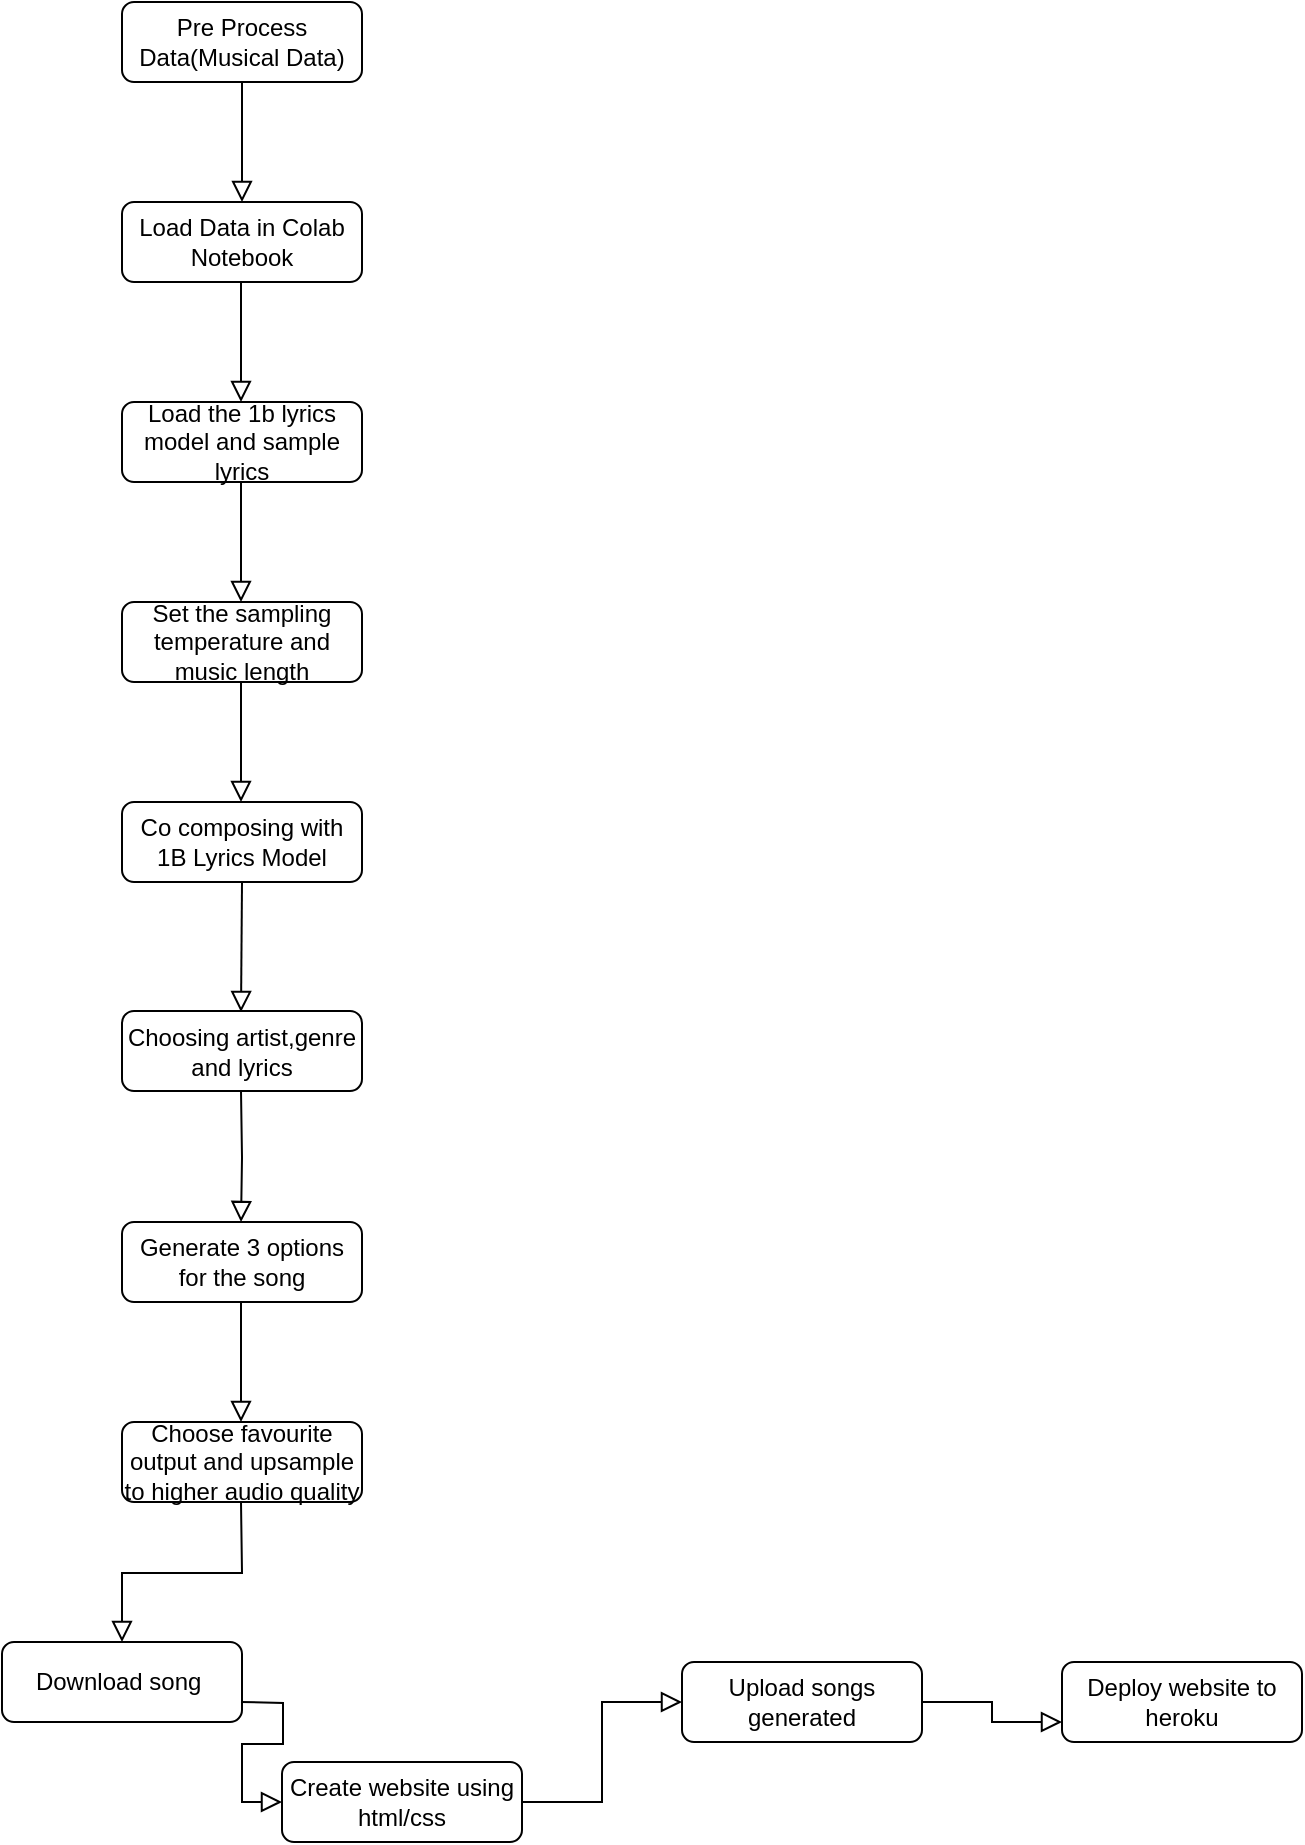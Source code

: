<mxfile version="14.9.0" type="device"><diagram id="C5RBs43oDa-KdzZeNtuy" name="Page-1"><mxGraphModel dx="2076" dy="1042" grid="0" gridSize="10" guides="1" tooltips="1" connect="1" arrows="1" fold="1" page="1" pageScale="1" pageWidth="827" pageHeight="1169" math="0" shadow="0"><root><mxCell id="WIyWlLk6GJQsqaUBKTNV-0"/><mxCell id="WIyWlLk6GJQsqaUBKTNV-1" parent="WIyWlLk6GJQsqaUBKTNV-0"/><mxCell id="WIyWlLk6GJQsqaUBKTNV-2" value="" style="rounded=0;html=1;jettySize=auto;orthogonalLoop=1;fontSize=11;endArrow=block;endFill=0;endSize=8;strokeWidth=1;shadow=0;labelBackgroundColor=none;edgeStyle=orthogonalEdgeStyle;entryX=0.5;entryY=0;entryDx=0;entryDy=0;" parent="WIyWlLk6GJQsqaUBKTNV-1" source="WIyWlLk6GJQsqaUBKTNV-3" target="CYq0hDn8ERqnUCvJcFfO-0" edge="1"><mxGeometry relative="1" as="geometry"><mxPoint x="220" y="175" as="targetPoint"/></mxGeometry></mxCell><mxCell id="WIyWlLk6GJQsqaUBKTNV-3" value="Pre Process Data(Musical Data)" style="rounded=1;whiteSpace=wrap;html=1;fontSize=12;glass=0;strokeWidth=1;shadow=0;" parent="WIyWlLk6GJQsqaUBKTNV-1" vertex="1"><mxGeometry x="160" y="80" width="120" height="40" as="geometry"/></mxCell><mxCell id="CYq0hDn8ERqnUCvJcFfO-0" value="Load Data in Colab Notebook" style="rounded=1;whiteSpace=wrap;html=1;fontSize=12;glass=0;strokeWidth=1;shadow=0;" vertex="1" parent="WIyWlLk6GJQsqaUBKTNV-1"><mxGeometry x="160" y="180" width="120" height="40" as="geometry"/></mxCell><mxCell id="CYq0hDn8ERqnUCvJcFfO-1" value="Load the 1b lyrics model and sample lyrics" style="rounded=1;whiteSpace=wrap;html=1;fontSize=12;glass=0;strokeWidth=1;shadow=0;" vertex="1" parent="WIyWlLk6GJQsqaUBKTNV-1"><mxGeometry x="160" y="280" width="120" height="40" as="geometry"/></mxCell><mxCell id="CYq0hDn8ERqnUCvJcFfO-2" value="" style="rounded=0;html=1;jettySize=auto;orthogonalLoop=1;fontSize=11;endArrow=block;endFill=0;endSize=8;strokeWidth=1;shadow=0;labelBackgroundColor=none;edgeStyle=orthogonalEdgeStyle;entryX=0.5;entryY=0;entryDx=0;entryDy=0;" edge="1" parent="WIyWlLk6GJQsqaUBKTNV-1"><mxGeometry relative="1" as="geometry"><mxPoint x="219.5" y="220" as="sourcePoint"/><mxPoint x="219.5" y="280" as="targetPoint"/></mxGeometry></mxCell><mxCell id="CYq0hDn8ERqnUCvJcFfO-3" value="" style="rounded=0;html=1;jettySize=auto;orthogonalLoop=1;fontSize=11;endArrow=block;endFill=0;endSize=8;strokeWidth=1;shadow=0;labelBackgroundColor=none;edgeStyle=orthogonalEdgeStyle;entryX=0.5;entryY=0;entryDx=0;entryDy=0;" edge="1" parent="WIyWlLk6GJQsqaUBKTNV-1"><mxGeometry relative="1" as="geometry"><mxPoint x="219.5" y="320" as="sourcePoint"/><mxPoint x="219.5" y="380" as="targetPoint"/></mxGeometry></mxCell><mxCell id="CYq0hDn8ERqnUCvJcFfO-4" value="Set the sampling temperature and music length" style="rounded=1;whiteSpace=wrap;html=1;fontSize=12;glass=0;strokeWidth=1;shadow=0;" vertex="1" parent="WIyWlLk6GJQsqaUBKTNV-1"><mxGeometry x="160" y="380" width="120" height="40" as="geometry"/></mxCell><mxCell id="CYq0hDn8ERqnUCvJcFfO-6" value="" style="rounded=0;html=1;jettySize=auto;orthogonalLoop=1;fontSize=11;endArrow=block;endFill=0;endSize=8;strokeWidth=1;shadow=0;labelBackgroundColor=none;edgeStyle=orthogonalEdgeStyle;entryX=0.5;entryY=0;entryDx=0;entryDy=0;" edge="1" parent="WIyWlLk6GJQsqaUBKTNV-1"><mxGeometry relative="1" as="geometry"><mxPoint x="219.5" y="420" as="sourcePoint"/><mxPoint x="219.5" y="480" as="targetPoint"/></mxGeometry></mxCell><mxCell id="CYq0hDn8ERqnUCvJcFfO-9" value="Co composing with 1B Lyrics Model" style="rounded=1;whiteSpace=wrap;html=1;fontSize=12;glass=0;strokeWidth=1;shadow=0;" vertex="1" parent="WIyWlLk6GJQsqaUBKTNV-1"><mxGeometry x="160" y="480" width="120" height="40" as="geometry"/></mxCell><mxCell id="CYq0hDn8ERqnUCvJcFfO-10" value="Choosing artist,genre and lyrics" style="rounded=1;whiteSpace=wrap;html=1;fontSize=12;glass=0;strokeWidth=1;shadow=0;" vertex="1" parent="WIyWlLk6GJQsqaUBKTNV-1"><mxGeometry x="160" y="584.5" width="120" height="40" as="geometry"/></mxCell><mxCell id="CYq0hDn8ERqnUCvJcFfO-11" value="" style="rounded=0;html=1;jettySize=auto;orthogonalLoop=1;fontSize=11;endArrow=block;endFill=0;endSize=8;strokeWidth=1;shadow=0;labelBackgroundColor=none;edgeStyle=orthogonalEdgeStyle;entryX=0.5;entryY=0;entryDx=0;entryDy=0;exitX=0.5;exitY=1;exitDx=0;exitDy=0;" edge="1" parent="WIyWlLk6GJQsqaUBKTNV-1" source="CYq0hDn8ERqnUCvJcFfO-9"><mxGeometry relative="1" as="geometry"><mxPoint x="219.5" y="525" as="sourcePoint"/><mxPoint x="219.5" y="585" as="targetPoint"/></mxGeometry></mxCell><mxCell id="CYq0hDn8ERqnUCvJcFfO-14" value="Generate 3 options for the song" style="rounded=1;whiteSpace=wrap;html=1;fontSize=12;glass=0;strokeWidth=1;shadow=0;" vertex="1" parent="WIyWlLk6GJQsqaUBKTNV-1"><mxGeometry x="160" y="690" width="120" height="40" as="geometry"/></mxCell><mxCell id="CYq0hDn8ERqnUCvJcFfO-17" value="" style="rounded=0;html=1;jettySize=auto;orthogonalLoop=1;fontSize=11;endArrow=block;endFill=0;endSize=8;strokeWidth=1;shadow=0;labelBackgroundColor=none;edgeStyle=orthogonalEdgeStyle;entryX=0.496;entryY=0;entryDx=0;entryDy=0;entryPerimeter=0;" edge="1" parent="WIyWlLk6GJQsqaUBKTNV-1" target="CYq0hDn8ERqnUCvJcFfO-14"><mxGeometry relative="1" as="geometry"><mxPoint x="219.5" y="624.5" as="sourcePoint"/><mxPoint x="219.5" y="684.5" as="targetPoint"/></mxGeometry></mxCell><mxCell id="CYq0hDn8ERqnUCvJcFfO-18" value="" style="rounded=0;html=1;jettySize=auto;orthogonalLoop=1;fontSize=11;endArrow=block;endFill=0;endSize=8;strokeWidth=1;shadow=0;labelBackgroundColor=none;edgeStyle=orthogonalEdgeStyle;entryX=0.5;entryY=0;entryDx=0;entryDy=0;" edge="1" parent="WIyWlLk6GJQsqaUBKTNV-1"><mxGeometry relative="1" as="geometry"><mxPoint x="219.5" y="730" as="sourcePoint"/><mxPoint x="219.5" y="790" as="targetPoint"/></mxGeometry></mxCell><mxCell id="CYq0hDn8ERqnUCvJcFfO-20" value="Choose favourite output and upsample to higher audio quality" style="rounded=1;whiteSpace=wrap;html=1;fontSize=12;glass=0;strokeWidth=1;shadow=0;" vertex="1" parent="WIyWlLk6GJQsqaUBKTNV-1"><mxGeometry x="160" y="790" width="120" height="40" as="geometry"/></mxCell><mxCell id="CYq0hDn8ERqnUCvJcFfO-21" value="" style="rounded=0;html=1;jettySize=auto;orthogonalLoop=1;fontSize=11;endArrow=block;endFill=0;endSize=8;strokeWidth=1;shadow=0;labelBackgroundColor=none;edgeStyle=orthogonalEdgeStyle;entryX=0.5;entryY=0;entryDx=0;entryDy=0;" edge="1" parent="WIyWlLk6GJQsqaUBKTNV-1" target="CYq0hDn8ERqnUCvJcFfO-23"><mxGeometry relative="1" as="geometry"><mxPoint x="219.5" y="830" as="sourcePoint"/><mxPoint x="219.52" y="895.5" as="targetPoint"/></mxGeometry></mxCell><mxCell id="CYq0hDn8ERqnUCvJcFfO-23" value="Download song&amp;nbsp;" style="rounded=1;whiteSpace=wrap;html=1;fontSize=12;glass=0;strokeWidth=1;shadow=0;" vertex="1" parent="WIyWlLk6GJQsqaUBKTNV-1"><mxGeometry x="100" y="900" width="120" height="40" as="geometry"/></mxCell><mxCell id="CYq0hDn8ERqnUCvJcFfO-24" value="" style="rounded=0;html=1;jettySize=auto;orthogonalLoop=1;fontSize=11;endArrow=block;endFill=0;endSize=8;strokeWidth=1;shadow=0;labelBackgroundColor=none;edgeStyle=orthogonalEdgeStyle;entryX=0;entryY=0.5;entryDx=0;entryDy=0;" edge="1" parent="WIyWlLk6GJQsqaUBKTNV-1" target="CYq0hDn8ERqnUCvJcFfO-25"><mxGeometry relative="1" as="geometry"><mxPoint x="219.5" y="930" as="sourcePoint"/><mxPoint x="219.5" y="990" as="targetPoint"/></mxGeometry></mxCell><mxCell id="CYq0hDn8ERqnUCvJcFfO-25" value="Create website using html/css" style="rounded=1;whiteSpace=wrap;html=1;fontSize=12;glass=0;strokeWidth=1;shadow=0;" vertex="1" parent="WIyWlLk6GJQsqaUBKTNV-1"><mxGeometry x="240" y="960" width="120" height="40" as="geometry"/></mxCell><mxCell id="CYq0hDn8ERqnUCvJcFfO-27" value="Upload songs generated" style="rounded=1;whiteSpace=wrap;html=1;fontSize=12;glass=0;strokeWidth=1;shadow=0;" vertex="1" parent="WIyWlLk6GJQsqaUBKTNV-1"><mxGeometry x="440" y="910" width="120" height="40" as="geometry"/></mxCell><mxCell id="CYq0hDn8ERqnUCvJcFfO-29" value="" style="rounded=0;html=1;jettySize=auto;orthogonalLoop=1;fontSize=11;endArrow=block;endFill=0;endSize=8;strokeWidth=1;shadow=0;labelBackgroundColor=none;edgeStyle=orthogonalEdgeStyle;entryX=0;entryY=0.75;entryDx=0;entryDy=0;exitX=1;exitY=0.5;exitDx=0;exitDy=0;" edge="1" parent="WIyWlLk6GJQsqaUBKTNV-1" source="CYq0hDn8ERqnUCvJcFfO-27" target="CYq0hDn8ERqnUCvJcFfO-30"><mxGeometry relative="1" as="geometry"><mxPoint x="550" y="1020" as="sourcePoint"/><mxPoint x="550" y="1080" as="targetPoint"/></mxGeometry></mxCell><mxCell id="CYq0hDn8ERqnUCvJcFfO-30" value="Deploy website to heroku" style="rounded=1;whiteSpace=wrap;html=1;fontSize=12;glass=0;strokeWidth=1;shadow=0;" vertex="1" parent="WIyWlLk6GJQsqaUBKTNV-1"><mxGeometry x="630" y="910" width="120" height="40" as="geometry"/></mxCell><mxCell id="CYq0hDn8ERqnUCvJcFfO-35" value="" style="rounded=0;html=1;jettySize=auto;orthogonalLoop=1;fontSize=11;endArrow=block;endFill=0;endSize=8;strokeWidth=1;shadow=0;labelBackgroundColor=none;edgeStyle=orthogonalEdgeStyle;entryX=0;entryY=0.5;entryDx=0;entryDy=0;exitX=1;exitY=0.5;exitDx=0;exitDy=0;" edge="1" parent="WIyWlLk6GJQsqaUBKTNV-1" source="CYq0hDn8ERqnUCvJcFfO-25" target="CYq0hDn8ERqnUCvJcFfO-27"><mxGeometry relative="1" as="geometry"><mxPoint x="414" y="960" as="sourcePoint"/><mxPoint x="414.5" y="1020" as="targetPoint"/></mxGeometry></mxCell></root></mxGraphModel></diagram></mxfile>